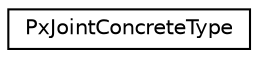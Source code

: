 digraph "Graphical Class Hierarchy"
{
  edge [fontname="Helvetica",fontsize="10",labelfontname="Helvetica",labelfontsize="10"];
  node [fontname="Helvetica",fontsize="10",shape=record];
  rankdir="LR";
  Node0 [label="PxJointConcreteType",height=0.2,width=0.4,color="black", fillcolor="white", style="filled",URL="$structPxJointConcreteType.html",tooltip="an enumeration of PhysX&#39; built-in joint types "];
}
